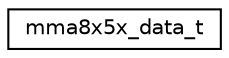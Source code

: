 digraph "Graphical Class Hierarchy"
{
 // LATEX_PDF_SIZE
  edge [fontname="Helvetica",fontsize="10",labelfontname="Helvetica",labelfontsize="10"];
  node [fontname="Helvetica",fontsize="10",shape=record];
  rankdir="LR";
  Node0 [label="mma8x5x_data_t",height=0.2,width=0.4,color="black", fillcolor="white", style="filled",URL="$structmma8x5x__data__t.html",tooltip="Data type for the result data."];
}
